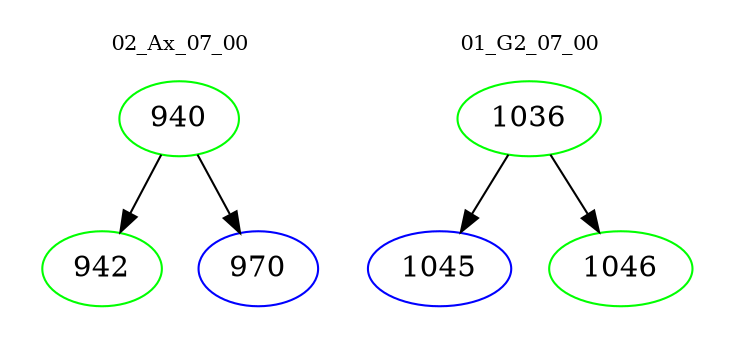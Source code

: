 digraph{
subgraph cluster_0 {
color = white
label = "02_Ax_07_00";
fontsize=10;
T0_940 [label="940", color="green"]
T0_940 -> T0_942 [color="black"]
T0_942 [label="942", color="green"]
T0_940 -> T0_970 [color="black"]
T0_970 [label="970", color="blue"]
}
subgraph cluster_1 {
color = white
label = "01_G2_07_00";
fontsize=10;
T1_1036 [label="1036", color="green"]
T1_1036 -> T1_1045 [color="black"]
T1_1045 [label="1045", color="blue"]
T1_1036 -> T1_1046 [color="black"]
T1_1046 [label="1046", color="green"]
}
}
